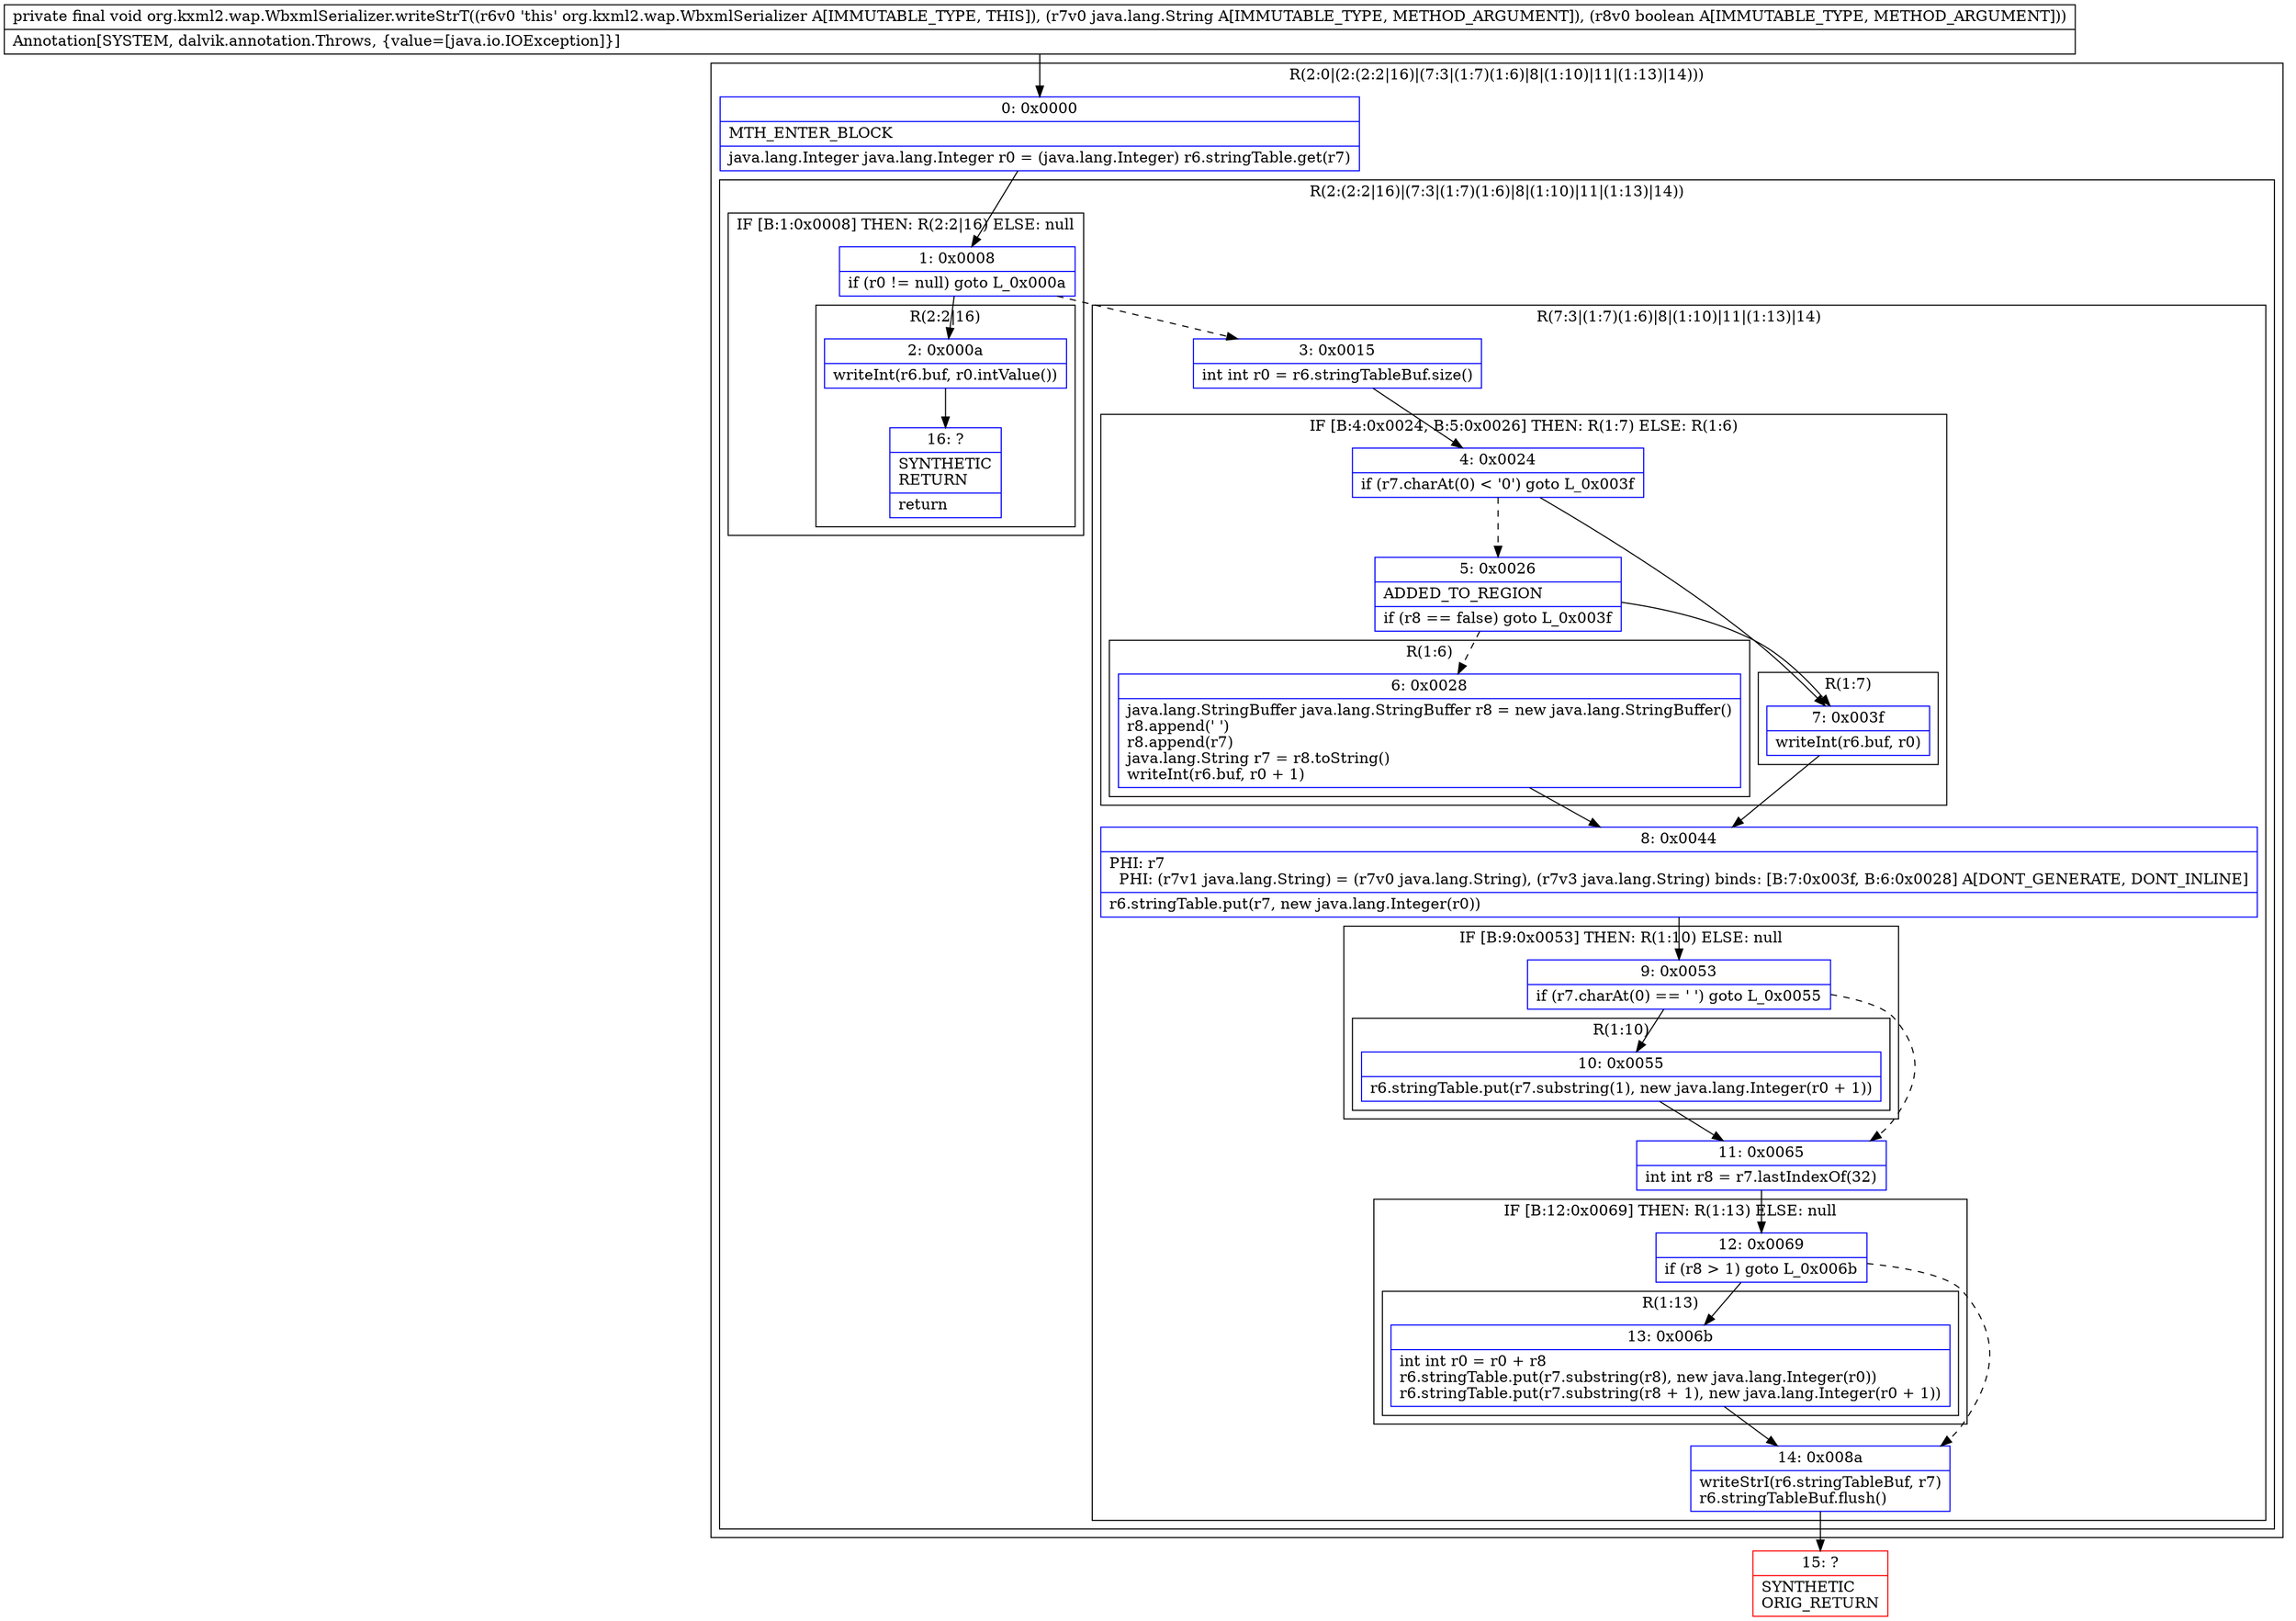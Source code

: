 digraph "CFG fororg.kxml2.wap.WbxmlSerializer.writeStrT(Ljava\/lang\/String;Z)V" {
subgraph cluster_Region_1048459264 {
label = "R(2:0|(2:(2:2|16)|(7:3|(1:7)(1:6)|8|(1:10)|11|(1:13)|14)))";
node [shape=record,color=blue];
Node_0 [shape=record,label="{0\:\ 0x0000|MTH_ENTER_BLOCK\l|java.lang.Integer java.lang.Integer r0 = (java.lang.Integer) r6.stringTable.get(r7)\l}"];
subgraph cluster_Region_1416545506 {
label = "R(2:(2:2|16)|(7:3|(1:7)(1:6)|8|(1:10)|11|(1:13)|14))";
node [shape=record,color=blue];
subgraph cluster_IfRegion_951150546 {
label = "IF [B:1:0x0008] THEN: R(2:2|16) ELSE: null";
node [shape=record,color=blue];
Node_1 [shape=record,label="{1\:\ 0x0008|if (r0 != null) goto L_0x000a\l}"];
subgraph cluster_Region_183093290 {
label = "R(2:2|16)";
node [shape=record,color=blue];
Node_2 [shape=record,label="{2\:\ 0x000a|writeInt(r6.buf, r0.intValue())\l}"];
Node_16 [shape=record,label="{16\:\ ?|SYNTHETIC\lRETURN\l|return\l}"];
}
}
subgraph cluster_Region_1427592832 {
label = "R(7:3|(1:7)(1:6)|8|(1:10)|11|(1:13)|14)";
node [shape=record,color=blue];
Node_3 [shape=record,label="{3\:\ 0x0015|int int r0 = r6.stringTableBuf.size()\l}"];
subgraph cluster_IfRegion_948060130 {
label = "IF [B:4:0x0024, B:5:0x0026] THEN: R(1:7) ELSE: R(1:6)";
node [shape=record,color=blue];
Node_4 [shape=record,label="{4\:\ 0x0024|if (r7.charAt(0) \< '0') goto L_0x003f\l}"];
Node_5 [shape=record,label="{5\:\ 0x0026|ADDED_TO_REGION\l|if (r8 == false) goto L_0x003f\l}"];
subgraph cluster_Region_451332634 {
label = "R(1:7)";
node [shape=record,color=blue];
Node_7 [shape=record,label="{7\:\ 0x003f|writeInt(r6.buf, r0)\l}"];
}
subgraph cluster_Region_693805411 {
label = "R(1:6)";
node [shape=record,color=blue];
Node_6 [shape=record,label="{6\:\ 0x0028|java.lang.StringBuffer java.lang.StringBuffer r8 = new java.lang.StringBuffer()\lr8.append(' ')\lr8.append(r7)\ljava.lang.String r7 = r8.toString()\lwriteInt(r6.buf, r0 + 1)\l}"];
}
}
Node_8 [shape=record,label="{8\:\ 0x0044|PHI: r7 \l  PHI: (r7v1 java.lang.String) = (r7v0 java.lang.String), (r7v3 java.lang.String) binds: [B:7:0x003f, B:6:0x0028] A[DONT_GENERATE, DONT_INLINE]\l|r6.stringTable.put(r7, new java.lang.Integer(r0))\l}"];
subgraph cluster_IfRegion_444015601 {
label = "IF [B:9:0x0053] THEN: R(1:10) ELSE: null";
node [shape=record,color=blue];
Node_9 [shape=record,label="{9\:\ 0x0053|if (r7.charAt(0) == ' ') goto L_0x0055\l}"];
subgraph cluster_Region_1840678138 {
label = "R(1:10)";
node [shape=record,color=blue];
Node_10 [shape=record,label="{10\:\ 0x0055|r6.stringTable.put(r7.substring(1), new java.lang.Integer(r0 + 1))\l}"];
}
}
Node_11 [shape=record,label="{11\:\ 0x0065|int int r8 = r7.lastIndexOf(32)\l}"];
subgraph cluster_IfRegion_778096853 {
label = "IF [B:12:0x0069] THEN: R(1:13) ELSE: null";
node [shape=record,color=blue];
Node_12 [shape=record,label="{12\:\ 0x0069|if (r8 \> 1) goto L_0x006b\l}"];
subgraph cluster_Region_41577626 {
label = "R(1:13)";
node [shape=record,color=blue];
Node_13 [shape=record,label="{13\:\ 0x006b|int int r0 = r0 + r8\lr6.stringTable.put(r7.substring(r8), new java.lang.Integer(r0))\lr6.stringTable.put(r7.substring(r8 + 1), new java.lang.Integer(r0 + 1))\l}"];
}
}
Node_14 [shape=record,label="{14\:\ 0x008a|writeStrI(r6.stringTableBuf, r7)\lr6.stringTableBuf.flush()\l}"];
}
}
}
Node_15 [shape=record,color=red,label="{15\:\ ?|SYNTHETIC\lORIG_RETURN\l}"];
MethodNode[shape=record,label="{private final void org.kxml2.wap.WbxmlSerializer.writeStrT((r6v0 'this' org.kxml2.wap.WbxmlSerializer A[IMMUTABLE_TYPE, THIS]), (r7v0 java.lang.String A[IMMUTABLE_TYPE, METHOD_ARGUMENT]), (r8v0 boolean A[IMMUTABLE_TYPE, METHOD_ARGUMENT]))  | Annotation[SYSTEM, dalvik.annotation.Throws, \{value=[java.io.IOException]\}]\l}"];
MethodNode -> Node_0;
Node_0 -> Node_1;
Node_1 -> Node_2;
Node_1 -> Node_3[style=dashed];
Node_2 -> Node_16;
Node_3 -> Node_4;
Node_4 -> Node_5[style=dashed];
Node_4 -> Node_7;
Node_5 -> Node_6[style=dashed];
Node_5 -> Node_7;
Node_7 -> Node_8;
Node_6 -> Node_8;
Node_8 -> Node_9;
Node_9 -> Node_10;
Node_9 -> Node_11[style=dashed];
Node_10 -> Node_11;
Node_11 -> Node_12;
Node_12 -> Node_13;
Node_12 -> Node_14[style=dashed];
Node_13 -> Node_14;
Node_14 -> Node_15;
}

